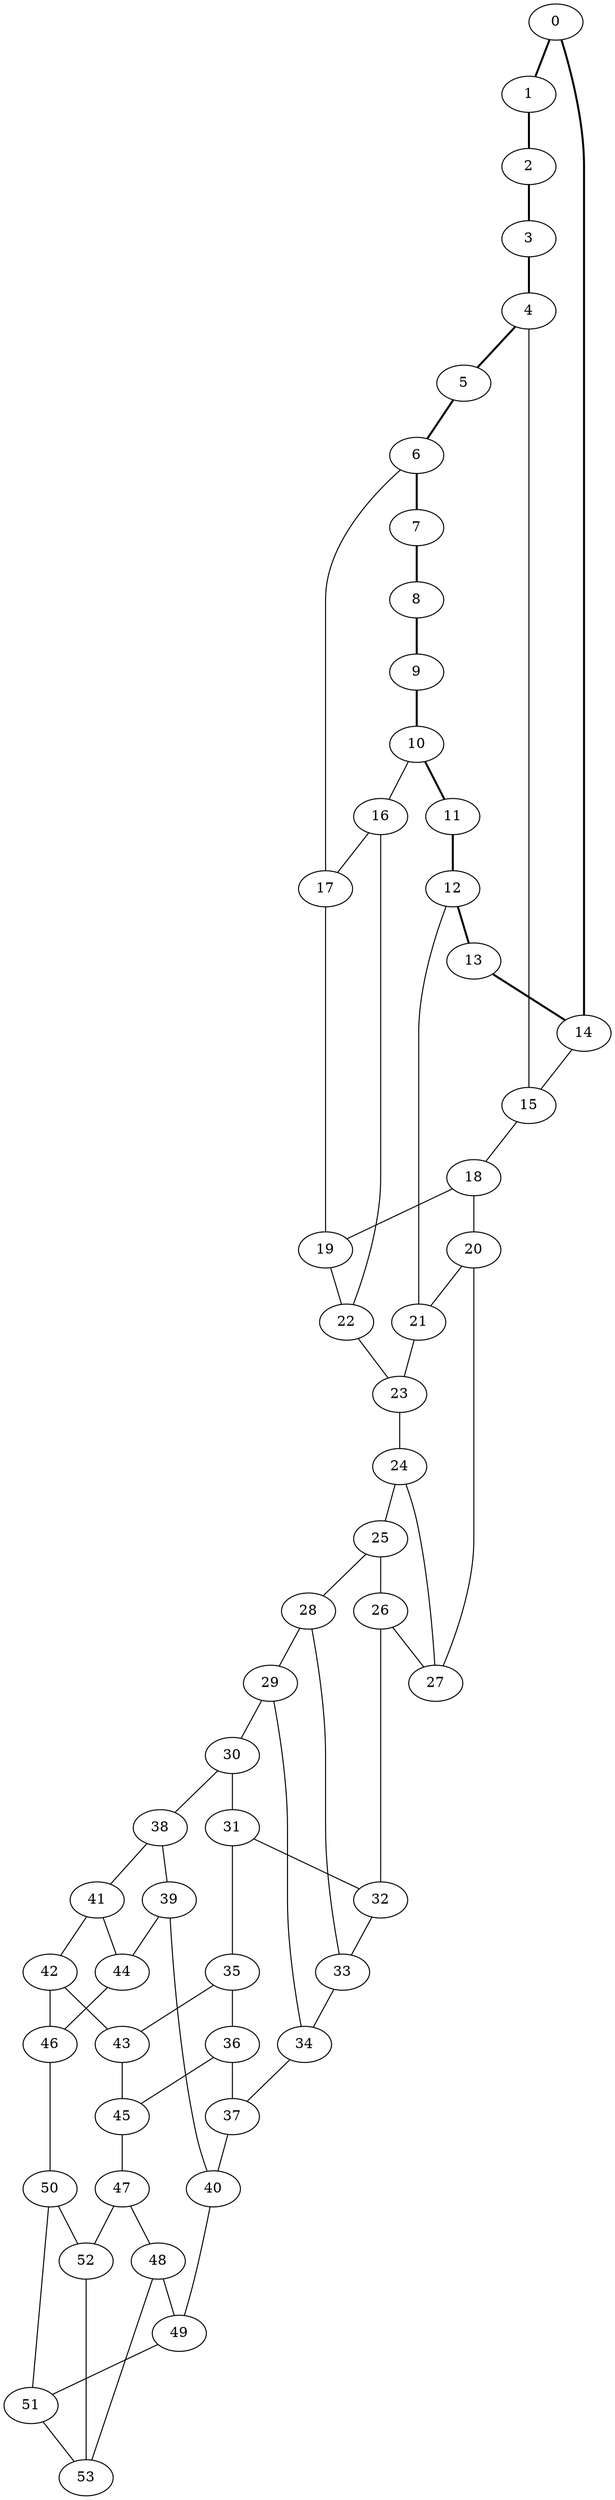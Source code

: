 graph G {
0 [ pos = " 20.00,0.00!" ];
0 -- 1[style=bold];
0 -- 14[style=bold];
1 [ pos = " 18.27,8.13!" ];
1 -- 2[style=bold];
2 [ pos = " 13.38,14.86!" ];
2 -- 3[style=bold];
3 [ pos = " 6.18,19.02!" ];
3 -- 4[style=bold];
4 [ pos = " -2.09,19.89!" ];
4 -- 5[style=bold];
4 -- 15;
5 [ pos = " -10.00,17.32!" ];
5 -- 6[style=bold];
6 [ pos = " -16.18,11.76!" ];
6 -- 7[style=bold];
6 -- 17;
7 [ pos = " -19.56,4.16!" ];
7 -- 8[style=bold];
8 [ pos = " -19.56,-4.16!" ];
8 -- 9[style=bold];
9 [ pos = " -16.18,-11.76!" ];
9 -- 10[style=bold];
10 [ pos = " -10.00,-17.32!" ];
10 -- 11[style=bold];
10 -- 16;
11 [ pos = " -2.09,-19.89!" ];
11 -- 12[style=bold];
12 [ pos = " 6.18,-19.02!" ];
12 -- 13[style=bold];
12 -- 21;
13 [ pos = " 13.38,-14.86!" ];
13 -- 14[style=bold];
14 [ pos = " 18.27,-8.13!" ];
14 -- 15;
15 -- 18;
16 -- 17;
16 -- 22;
17 -- 19;
18 -- 19;
18 -- 20;
19 -- 22;
20 -- 21;
20 -- 27;
21 -- 23;
22 -- 23;
23 -- 24;
24 -- 25;
24 -- 27;
25 -- 26;
25 -- 28;
26 -- 27;
26 -- 32;
28 -- 29;
28 -- 33;
29 -- 30;
29 -- 34;
30 -- 31;
30 -- 38;
31 -- 32;
31 -- 35;
32 -- 33;
33 -- 34;
34 -- 37;
35 -- 36;
35 -- 43;
36 -- 37;
36 -- 45;
37 -- 40;
38 -- 39;
38 -- 41;
39 -- 40;
39 -- 44;
40 -- 49;
41 -- 42;
41 -- 44;
42 -- 43;
42 -- 46;
43 -- 45;
44 -- 46;
45 -- 47;
46 -- 50;
47 -- 48;
47 -- 52;
48 -- 49;
48 -- 53;
49 -- 51;
50 -- 51;
50 -- 52;
51 -- 53;
52 -- 53;
}
